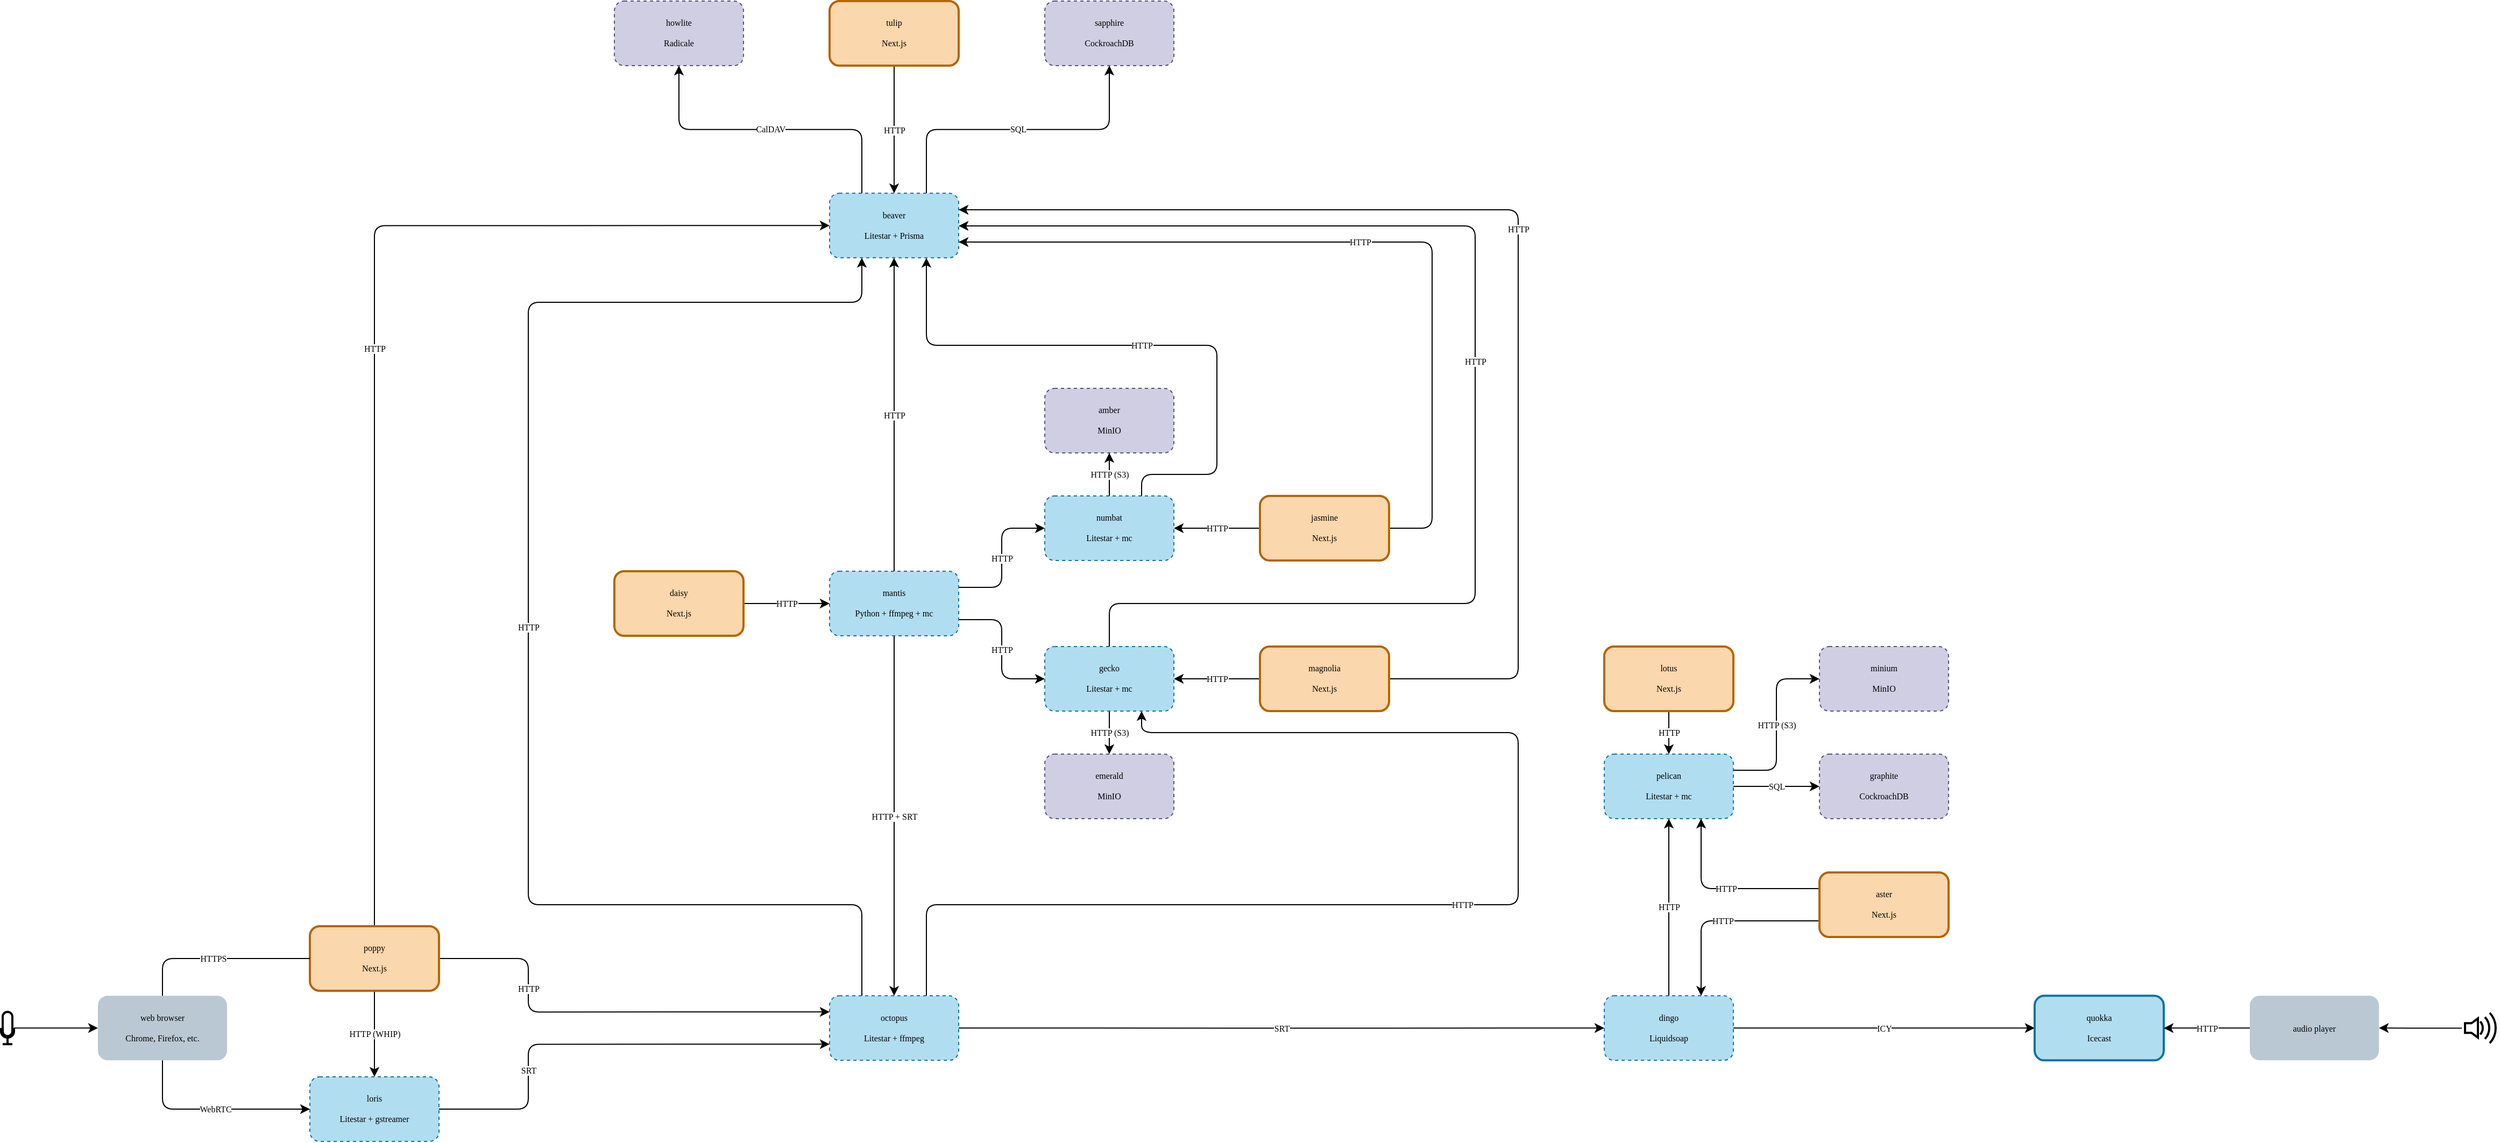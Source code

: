 <mxfile version="24.7.17">
  <diagram id="vTTbOwciC4PLX_VueyR0" name="Broadcast">
    <mxGraphModel dx="5400" dy="1068" grid="1" gridSize="10" guides="1" tooltips="1" connect="1" arrows="1" fold="1" page="1" pageScale="1" pageWidth="3300" pageHeight="2339" background="#FFFFFF" math="0" shadow="0">
      <root>
        <mxCell id="0" />
        <mxCell id="1" parent="0" />
        <mxCell id="9XDnjn4z7Z36OQ7EGYea-22" value="SRT" style="edgeStyle=orthogonalEdgeStyle;rounded=1;orthogonalLoop=1;jettySize=auto;html=1;fontSize=8;fontFamily=sans-serif;entryX=0;entryY=0.5;entryDx=0;entryDy=0;exitX=1;exitY=0.5;exitDx=0;exitDy=0;" parent="1" source="9XDnjn4z7Z36OQ7EGYea-4" target="9XDnjn4z7Z36OQ7EGYea-5" edge="1">
          <mxGeometry relative="1" as="geometry">
            <Array as="points">
              <mxPoint x="-1410" y="1635" />
              <mxPoint x="-1410" y="1635" />
            </Array>
            <mxPoint x="-1760" y="1620" as="sourcePoint" />
            <mxPoint x="-1040" y="1620" as="targetPoint" />
          </mxGeometry>
        </mxCell>
        <mxCell id="Bv5icjsMQ9rKxxcOkfzw-56" value="HTTP" style="edgeStyle=orthogonalEdgeStyle;rounded=1;orthogonalLoop=1;jettySize=auto;html=1;entryX=0.75;entryY=1;entryDx=0;entryDy=0;fontSize=8;fontFamily=sans-serif;exitX=0.75;exitY=0;exitDx=0;exitDy=0;" parent="1" source="9XDnjn4z7Z36OQ7EGYea-4" target="Bv5icjsMQ9rKxxcOkfzw-55" edge="1">
          <mxGeometry relative="1" as="geometry">
            <Array as="points">
              <mxPoint x="-1830" y="1520" />
              <mxPoint x="-1280" y="1520" />
              <mxPoint x="-1280" y="1360" />
              <mxPoint x="-1630" y="1360" />
            </Array>
          </mxGeometry>
        </mxCell>
        <mxCell id="eKNTtydE5deyMWjr258V-1" value="HTTP" style="edgeStyle=orthogonalEdgeStyle;rounded=1;orthogonalLoop=1;jettySize=auto;html=1;exitX=0.25;exitY=0;exitDx=0;exitDy=0;entryX=0.25;entryY=1;entryDx=0;entryDy=0;curved=0;fontFamily=sans-serif;fontSize=8;" parent="1" source="9XDnjn4z7Z36OQ7EGYea-4" target="6Z3Ub44W8wANlwYYrK5l-1" edge="1">
          <mxGeometry relative="1" as="geometry">
            <Array as="points">
              <mxPoint x="-1890" y="1520" />
              <mxPoint x="-2200" y="1520" />
              <mxPoint x="-2200" y="960" />
              <mxPoint x="-1890" y="960" />
            </Array>
          </mxGeometry>
        </mxCell>
        <mxCell id="9XDnjn4z7Z36OQ7EGYea-4" value="octopus&lt;br&gt;&lt;br&gt;Litestar + ffmpeg" style="rounded=1;whiteSpace=wrap;html=1;fontSize=8;fontFamily=sans-serif;dashed=1;fillColor=#b1ddf0;strokeColor=#10739e;" parent="1" vertex="1">
          <mxGeometry x="-1920" y="1604.67" width="120" height="60" as="geometry" />
        </mxCell>
        <mxCell id="9XDnjn4z7Z36OQ7EGYea-23" value="ICY" style="edgeStyle=orthogonalEdgeStyle;rounded=1;orthogonalLoop=1;jettySize=auto;html=1;entryX=0;entryY=0.5;entryDx=0;entryDy=0;fontSize=8;fontFamily=sans-serif;exitX=1;exitY=0.5;exitDx=0;exitDy=0;" parent="1" source="9XDnjn4z7Z36OQ7EGYea-5" target="9XDnjn4z7Z36OQ7EGYea-6" edge="1">
          <mxGeometry relative="1" as="geometry" />
        </mxCell>
        <mxCell id="gijSiJ1kWZIcr5wRInpQ-3" value="HTTP" style="edgeStyle=orthogonalEdgeStyle;rounded=1;orthogonalLoop=1;jettySize=auto;html=1;entryX=0.5;entryY=1;entryDx=0;entryDy=0;curved=0;fontFamily=sans-serif;fontSize=8;" parent="1" source="9XDnjn4z7Z36OQ7EGYea-5" target="gijSiJ1kWZIcr5wRInpQ-1" edge="1">
          <mxGeometry relative="1" as="geometry" />
        </mxCell>
        <mxCell id="9XDnjn4z7Z36OQ7EGYea-5" value="dingo&lt;br&gt;&lt;br&gt;Liquidsoap" style="rounded=1;whiteSpace=wrap;html=1;fontSize=8;fontFamily=sans-serif;dashed=1;fillColor=#b1ddf0;strokeColor=#10739e;" parent="1" vertex="1">
          <mxGeometry x="-1200" y="1604.67" width="120" height="60" as="geometry" />
        </mxCell>
        <mxCell id="9XDnjn4z7Z36OQ7EGYea-6" value="quokka&lt;br&gt;&lt;br style=&quot;font-size: 8px&quot;&gt;Icecast" style="rounded=1;whiteSpace=wrap;html=1;fontSize=8;fontFamily=sans-serif;strokeWidth=2;shadow=0;fillColor=#b1ddf0;strokeColor=#10739e;perimeterSpacing=0;glass=0;" parent="1" vertex="1">
          <mxGeometry x="-800" y="1604.67" width="120" height="60" as="geometry" />
        </mxCell>
        <mxCell id="9XDnjn4z7Z36OQ7EGYea-17" value="SRT" style="edgeStyle=orthogonalEdgeStyle;rounded=1;orthogonalLoop=1;jettySize=auto;html=1;fontSize=8;entryX=0;entryY=0.75;entryDx=0;entryDy=0;exitX=1;exitY=0.5;exitDx=0;exitDy=0;fontFamily=sans-serif;" parent="1" source="9XDnjn4z7Z36OQ7EGYea-7" target="9XDnjn4z7Z36OQ7EGYea-4" edge="1">
          <mxGeometry x="-0.438" relative="1" as="geometry">
            <Array as="points">
              <mxPoint x="-2200" y="1710" />
              <mxPoint x="-2200" y="1650" />
            </Array>
            <mxPoint as="offset" />
          </mxGeometry>
        </mxCell>
        <mxCell id="9XDnjn4z7Z36OQ7EGYea-7" value="loris&lt;br&gt;&lt;br&gt;Litestar + gstreamer" style="rounded=1;whiteSpace=wrap;html=1;fontSize=8;fontFamily=sans-serif;strokeWidth=1;shadow=0;fillColor=#b1ddf0;dashed=1;strokeColor=#10739e;" parent="1" vertex="1">
          <mxGeometry x="-2403" y="1680" width="120" height="60" as="geometry" />
        </mxCell>
        <mxCell id="eKNTtydE5deyMWjr258V-4" value="HTTP (WHIP)" style="edgeStyle=orthogonalEdgeStyle;rounded=1;orthogonalLoop=1;jettySize=auto;html=1;exitX=0.5;exitY=1;exitDx=0;exitDy=0;entryX=0.5;entryY=0;entryDx=0;entryDy=0;fontFamily=sans-serif;fontSize=8;curved=0;" parent="1" source="9XDnjn4z7Z36OQ7EGYea-10" target="9XDnjn4z7Z36OQ7EGYea-7" edge="1">
          <mxGeometry relative="1" as="geometry" />
        </mxCell>
        <mxCell id="eKNTtydE5deyMWjr258V-5" value="HTTP" style="edgeStyle=orthogonalEdgeStyle;rounded=1;orthogonalLoop=1;jettySize=auto;html=1;exitX=1;exitY=0.5;exitDx=0;exitDy=0;entryX=0;entryY=0.25;entryDx=0;entryDy=0;curved=0;fontFamily=sans-serif;fontSize=8;" parent="1" source="9XDnjn4z7Z36OQ7EGYea-10" target="9XDnjn4z7Z36OQ7EGYea-4" edge="1">
          <mxGeometry x="-0.465" relative="1" as="geometry">
            <Array as="points">
              <mxPoint x="-2200" y="1570" />
              <mxPoint x="-2200" y="1620" />
            </Array>
            <mxPoint as="offset" />
          </mxGeometry>
        </mxCell>
        <mxCell id="eKNTtydE5deyMWjr258V-6" value="HTTP" style="edgeStyle=orthogonalEdgeStyle;rounded=1;orthogonalLoop=1;jettySize=auto;html=1;exitX=0.5;exitY=0;exitDx=0;exitDy=0;entryX=0;entryY=0.5;entryDx=0;entryDy=0;curved=0;fontFamily=sans-serif;fontSize=8;" parent="1" source="9XDnjn4z7Z36OQ7EGYea-10" target="6Z3Ub44W8wANlwYYrK5l-1" edge="1">
          <mxGeometry relative="1" as="geometry">
            <Array as="points">
              <mxPoint x="-2343" y="889" />
            </Array>
          </mxGeometry>
        </mxCell>
        <mxCell id="9XDnjn4z7Z36OQ7EGYea-10" value="&lt;div&gt;poppy&lt;/div&gt;&lt;br&gt;Next.js" style="rounded=1;whiteSpace=wrap;html=1;fontSize=8;fontFamily=sans-serif;strokeWidth=2;shadow=0;fillColor=#fad7ac;strokeColor=#b46504;" parent="1" vertex="1">
          <mxGeometry x="-2403" y="1540" width="120" height="60" as="geometry" />
        </mxCell>
        <mxCell id="Bv5icjsMQ9rKxxcOkfzw-53" value="WebRTC" style="edgeStyle=orthogonalEdgeStyle;rounded=1;orthogonalLoop=1;jettySize=auto;html=1;entryX=0;entryY=0.5;entryDx=0;entryDy=0;fontFamily=sans-serif;exitX=0.5;exitY=1;exitDx=0;exitDy=0;fontSize=8;" parent="1" source="9XDnjn4z7Z36OQ7EGYea-29" target="9XDnjn4z7Z36OQ7EGYea-7" edge="1">
          <mxGeometry x="0.037" relative="1" as="geometry">
            <mxPoint as="offset" />
          </mxGeometry>
        </mxCell>
        <mxCell id="9XDnjn4z7Z36OQ7EGYea-39" value="" style="html=1;verticalLabelPosition=bottom;align=center;labelBackgroundColor=#ffffff;verticalAlign=top;strokeWidth=2;strokeColor=#000000;shadow=0;dashed=0;shape=mxgraph.ios7.icons.microphone;rounded=1;fontSize=8;fillColor=none;fontFamily=sans-serif;" parent="1" vertex="1">
          <mxGeometry x="-2690" y="1619.6" width="12" height="30" as="geometry" />
        </mxCell>
        <mxCell id="9XDnjn4z7Z36OQ7EGYea-40" style="edgeStyle=orthogonalEdgeStyle;rounded=1;orthogonalLoop=1;jettySize=auto;html=1;fontSize=8;fontFamily=sans-serif;entryX=0;entryY=0.5;entryDx=0;entryDy=0;" parent="1" source="9XDnjn4z7Z36OQ7EGYea-39" target="9XDnjn4z7Z36OQ7EGYea-29" edge="1">
          <mxGeometry relative="1" as="geometry">
            <mxPoint x="-2440" y="1795" as="targetPoint" />
          </mxGeometry>
        </mxCell>
        <mxCell id="9XDnjn4z7Z36OQ7EGYea-46" value="" style="edgeStyle=orthogonalEdgeStyle;rounded=1;orthogonalLoop=1;jettySize=auto;html=1;entryX=1;entryY=0.5;entryDx=0;entryDy=0;fontSize=8;fontFamily=sans-serif;exitX=-0.097;exitY=0.506;exitDx=0;exitDy=0;exitPerimeter=0;" parent="1" source="9XDnjn4z7Z36OQ7EGYea-42" target="gijSiJ1kWZIcr5wRInpQ-13" edge="1">
          <mxGeometry relative="1" as="geometry">
            <Array as="points" />
            <mxPoint x="-763" y="1772.5" as="sourcePoint" />
          </mxGeometry>
        </mxCell>
        <mxCell id="Bv5icjsMQ9rKxxcOkfzw-58" value="HTTP (S3)" style="edgeStyle=orthogonalEdgeStyle;rounded=1;orthogonalLoop=1;jettySize=auto;html=1;entryX=0.5;entryY=0;entryDx=0;entryDy=0;fontSize=8;fontFamily=sans-serif;exitX=0.5;exitY=1;exitDx=0;exitDy=0;" parent="1" source="Bv5icjsMQ9rKxxcOkfzw-55" target="Bv5icjsMQ9rKxxcOkfzw-57" edge="1">
          <mxGeometry relative="1" as="geometry" />
        </mxCell>
        <mxCell id="eKNTtydE5deyMWjr258V-3" value="HTTP" style="edgeStyle=orthogonalEdgeStyle;rounded=1;orthogonalLoop=1;jettySize=auto;html=1;exitX=0.5;exitY=0;exitDx=0;exitDy=0;entryX=1;entryY=0.5;entryDx=0;entryDy=0;curved=0;fontSize=8;fontFamily=sans-serif;" parent="1" source="Bv5icjsMQ9rKxxcOkfzw-55" target="6Z3Ub44W8wANlwYYrK5l-1" edge="1">
          <mxGeometry relative="1" as="geometry">
            <Array as="points">
              <mxPoint x="-1660" y="1240" />
              <mxPoint x="-1320" y="1240" />
              <mxPoint x="-1320" y="889" />
              <mxPoint x="-1800" y="889" />
            </Array>
          </mxGeometry>
        </mxCell>
        <mxCell id="Bv5icjsMQ9rKxxcOkfzw-55" value="gecko&lt;br&gt;&lt;div&gt;&lt;br&gt;&lt;/div&gt;&lt;div&gt;Litestar + mc&lt;br&gt;&lt;/div&gt;" style="rounded=1;whiteSpace=wrap;html=1;fontSize=8;fontFamily=sans-serif;dashed=1;fillColor=#b1ddf0;strokeColor=#10739e;" parent="1" vertex="1">
          <mxGeometry x="-1720" y="1280" width="120" height="60" as="geometry" />
        </mxCell>
        <mxCell id="Bv5icjsMQ9rKxxcOkfzw-57" value="&lt;div&gt;emerald&lt;/div&gt;&lt;br&gt;MinIO" style="rounded=1;whiteSpace=wrap;html=1;fontSize=8;fontFamily=sans-serif;dashed=1;fillColor=#d0cee2;strokeColor=#56517e;" parent="1" vertex="1">
          <mxGeometry x="-1720" y="1380" width="120" height="60" as="geometry" />
        </mxCell>
        <mxCell id="Bv5icjsMQ9rKxxcOkfzw-61" value="HTTP" style="edgeStyle=orthogonalEdgeStyle;rounded=1;orthogonalLoop=1;jettySize=auto;html=1;fontSize=8;fontFamily=sans-serif;entryX=0;entryY=0.5;entryDx=0;entryDy=0;exitX=1;exitY=0.75;exitDx=0;exitDy=0;" parent="1" source="Bv5icjsMQ9rKxxcOkfzw-60" target="Bv5icjsMQ9rKxxcOkfzw-55" edge="1">
          <mxGeometry relative="1" as="geometry">
            <Array as="points" />
          </mxGeometry>
        </mxCell>
        <mxCell id="Bv5icjsMQ9rKxxcOkfzw-62" value="HTTP + SRT" style="edgeStyle=orthogonalEdgeStyle;rounded=1;orthogonalLoop=1;jettySize=auto;html=1;fontSize=8;fontFamily=sans-serif;entryX=0.5;entryY=0;entryDx=0;entryDy=0;exitX=0.5;exitY=1;exitDx=0;exitDy=0;" parent="1" source="Bv5icjsMQ9rKxxcOkfzw-60" target="9XDnjn4z7Z36OQ7EGYea-4" edge="1">
          <mxGeometry relative="1" as="geometry">
            <Array as="points">
              <mxPoint x="-1860" y="1530" />
              <mxPoint x="-1860" y="1530" />
            </Array>
          </mxGeometry>
        </mxCell>
        <mxCell id="6Z3Ub44W8wANlwYYrK5l-6" value="HTTP" style="edgeStyle=orthogonalEdgeStyle;rounded=1;orthogonalLoop=1;jettySize=auto;html=1;exitX=0.5;exitY=0;exitDx=0;exitDy=0;entryX=0.5;entryY=1;entryDx=0;entryDy=0;fontFamily=sans-serif;fontSize=8;" parent="1" source="Bv5icjsMQ9rKxxcOkfzw-60" target="6Z3Ub44W8wANlwYYrK5l-1" edge="1">
          <mxGeometry relative="1" as="geometry">
            <Array as="points" />
            <mxPoint x="-1860" y="1190" as="sourcePoint" />
          </mxGeometry>
        </mxCell>
        <mxCell id="gijSiJ1kWZIcr5wRInpQ-19" value="HTTP" style="edgeStyle=orthogonalEdgeStyle;rounded=1;orthogonalLoop=1;jettySize=auto;html=1;exitX=1;exitY=0.25;exitDx=0;exitDy=0;entryX=0;entryY=0.5;entryDx=0;entryDy=0;curved=0;fontFamily=sans-serif;fontSize=8;" parent="1" source="Bv5icjsMQ9rKxxcOkfzw-60" target="gijSiJ1kWZIcr5wRInpQ-20" edge="1">
          <mxGeometry relative="1" as="geometry">
            <mxPoint x="-1800" y="1205" as="sourcePoint" />
          </mxGeometry>
        </mxCell>
        <mxCell id="Bv5icjsMQ9rKxxcOkfzw-60" value="mantis&lt;br&gt;&lt;br&gt;Python + ffmpeg + mc" style="rounded=1;whiteSpace=wrap;html=1;fontSize=8;fontFamily=sans-serif;dashed=1;fillColor=#b1ddf0;strokeColor=#10739e;" parent="1" vertex="1">
          <mxGeometry x="-1920" y="1210" width="120" height="60" as="geometry" />
        </mxCell>
        <mxCell id="6Z3Ub44W8wANlwYYrK5l-4" value="SQL" style="edgeStyle=orthogonalEdgeStyle;rounded=1;orthogonalLoop=1;jettySize=auto;html=1;fontFamily=sans-serif;fontSize=8;exitX=0.75;exitY=0;exitDx=0;exitDy=0;entryX=0.5;entryY=1;entryDx=0;entryDy=0;" parent="1" source="6Z3Ub44W8wANlwYYrK5l-1" target="6Z3Ub44W8wANlwYYrK5l-2" edge="1">
          <mxGeometry relative="1" as="geometry" />
        </mxCell>
        <mxCell id="6Z3Ub44W8wANlwYYrK5l-15" value="CalDAV" style="edgeStyle=orthogonalEdgeStyle;rounded=1;orthogonalLoop=1;jettySize=auto;html=1;fontFamily=sans-serif;fontSize=8;exitX=0.25;exitY=0;exitDx=0;exitDy=0;entryX=0.5;entryY=1;entryDx=0;entryDy=0;" parent="1" source="6Z3Ub44W8wANlwYYrK5l-1" target="6Z3Ub44W8wANlwYYrK5l-14" edge="1">
          <mxGeometry relative="1" as="geometry" />
        </mxCell>
        <mxCell id="6Z3Ub44W8wANlwYYrK5l-1" value="beaver&lt;br&gt;&lt;br&gt;Litestar + Prisma" style="rounded=1;whiteSpace=wrap;html=1;fontSize=8;fontFamily=sans-serif;dashed=1;fillColor=#b1ddf0;strokeColor=#10739e;" parent="1" vertex="1">
          <mxGeometry x="-1920" y="858.67" width="120" height="60" as="geometry" />
        </mxCell>
        <mxCell id="6Z3Ub44W8wANlwYYrK5l-2" value="sapphire&lt;br&gt;&lt;br&gt;CockroachDB" style="rounded=1;whiteSpace=wrap;html=1;fontSize=8;fontFamily=sans-serif;dashed=1;fillColor=#d0cee2;strokeColor=#56517e;" parent="1" vertex="1">
          <mxGeometry x="-1720" y="680.0" width="120" height="60" as="geometry" />
        </mxCell>
        <mxCell id="9XDnjn4z7Z36OQ7EGYea-29" value="web browser&lt;br style=&quot;font-size: 8px&quot;&gt;&lt;br style=&quot;font-size: 8px&quot;&gt;Chrome, Firefox, etc." style="rounded=1;whiteSpace=wrap;html=1;fontSize=8;fontFamily=sans-serif;shadow=0;glass=0;sketch=0;perimeterSpacing=0;strokeWidth=1;dashed=1;fillColor=#bac8d3;strokeColor=none;" parent="1" vertex="1">
          <mxGeometry x="-2600" y="1604.67" width="120" height="60" as="geometry" />
        </mxCell>
        <mxCell id="6Z3Ub44W8wANlwYYrK5l-10" value="HTTPS" style="edgeStyle=orthogonalEdgeStyle;rounded=1;orthogonalLoop=1;jettySize=auto;html=1;fontSize=8;fontFamily=sans-serif;endArrow=none;entryX=0.5;entryY=0;entryDx=0;entryDy=0;labelBackgroundColor=default;labelBorderColor=none;textShadow=0;spacing=2;spacingTop=0;" parent="1" source="9XDnjn4z7Z36OQ7EGYea-10" target="9XDnjn4z7Z36OQ7EGYea-29" edge="1">
          <mxGeometry x="0.047" relative="1" as="geometry">
            <mxPoint x="-2343" y="1530.0" as="sourcePoint" />
            <mxPoint x="-2343" y="1413.5" as="targetPoint" />
            <mxPoint as="offset" />
          </mxGeometry>
        </mxCell>
        <mxCell id="6Z3Ub44W8wANlwYYrK5l-14" value="howlite&lt;br&gt;&lt;br&gt;Radicale" style="rounded=1;whiteSpace=wrap;html=1;fontSize=8;fontFamily=sans-serif;dashed=1;fillColor=#d0cee2;strokeColor=#56517e;" parent="1" vertex="1">
          <mxGeometry x="-2120" y="680.0" width="120" height="60" as="geometry" />
        </mxCell>
        <mxCell id="9XDnjn4z7Z36OQ7EGYea-42" value="" style="html=1;verticalLabelPosition=bottom;align=center;labelBackgroundColor=#ffffff;verticalAlign=top;strokeWidth=2;strokeColor=#000000;shadow=0;dashed=0;shape=mxgraph.ios7.icons.volume_2;pointerEvents=1;rounded=1;fontSize=8;fillColor=none;fontFamily=sans-serif;" parent="1" vertex="1">
          <mxGeometry x="-400" y="1620.5" width="30.3" height="28.2" as="geometry" />
        </mxCell>
        <mxCell id="tyGRLq81KVC3bPSc01uk-2" value="HTTP" style="edgeStyle=orthogonalEdgeStyle;rounded=1;orthogonalLoop=1;jettySize=auto;html=1;entryX=0;entryY=0.5;entryDx=0;entryDy=0;fontFamily=sans-serif;fontSize=8;curved=0;" parent="1" source="tyGRLq81KVC3bPSc01uk-1" target="Bv5icjsMQ9rKxxcOkfzw-60" edge="1">
          <mxGeometry relative="1" as="geometry" />
        </mxCell>
        <mxCell id="tyGRLq81KVC3bPSc01uk-1" value="daisy&lt;br&gt;&lt;br&gt;Next.js" style="rounded=1;whiteSpace=wrap;html=1;fontSize=8;fontFamily=sans-serif;fillColor=#fad7ac;strokeColor=#b46504;strokeWidth=2;" parent="1" vertex="1">
          <mxGeometry x="-2120" y="1210" width="120" height="60" as="geometry" />
        </mxCell>
        <mxCell id="gijSiJ1kWZIcr5wRInpQ-4" value="SQL" style="edgeStyle=orthogonalEdgeStyle;rounded=1;orthogonalLoop=1;jettySize=auto;html=1;entryX=0;entryY=0.5;entryDx=0;entryDy=0;curved=0;fontFamily=sans-serif;fontSize=8;" parent="1" source="gijSiJ1kWZIcr5wRInpQ-1" target="gijSiJ1kWZIcr5wRInpQ-2" edge="1">
          <mxGeometry relative="1" as="geometry" />
        </mxCell>
        <mxCell id="3GXKlYnhZn6TPxYc-GF4-2" value="HTTP (S3)" style="edgeStyle=orthogonalEdgeStyle;rounded=1;orthogonalLoop=1;jettySize=auto;html=1;exitX=1;exitY=0.25;exitDx=0;exitDy=0;entryX=0;entryY=0.5;entryDx=0;entryDy=0;curved=0;fontFamily=sans-serif;fontSize=8;" parent="1" source="gijSiJ1kWZIcr5wRInpQ-1" target="3GXKlYnhZn6TPxYc-GF4-1" edge="1">
          <mxGeometry relative="1" as="geometry" />
        </mxCell>
        <mxCell id="gijSiJ1kWZIcr5wRInpQ-1" value="pelican&lt;br&gt;&lt;br&gt;Litestar + mc" style="rounded=1;whiteSpace=wrap;html=1;fontSize=8;fontFamily=sans-serif;dashed=1;fillColor=#b1ddf0;strokeColor=#10739e;" parent="1" vertex="1">
          <mxGeometry x="-1200" y="1380" width="120" height="60" as="geometry" />
        </mxCell>
        <mxCell id="gijSiJ1kWZIcr5wRInpQ-2" value="&lt;div&gt;graphite&lt;/div&gt;&lt;div&gt;&lt;br&gt;&lt;/div&gt;&lt;div&gt;CockroachDB&lt;br&gt;&lt;/div&gt;" style="rounded=1;whiteSpace=wrap;html=1;fontSize=8;fontFamily=sans-serif;dashed=1;fillColor=#d0cee2;strokeColor=#56517e;" parent="1" vertex="1">
          <mxGeometry x="-1000" y="1380" width="120" height="60" as="geometry" />
        </mxCell>
        <mxCell id="gijSiJ1kWZIcr5wRInpQ-11" value="HTTP" style="edgeStyle=orthogonalEdgeStyle;rounded=1;orthogonalLoop=1;jettySize=auto;html=1;entryX=0.5;entryY=0;entryDx=0;entryDy=0;fontFamily=sans-serif;fontSize=8;curved=0;" parent="1" source="gijSiJ1kWZIcr5wRInpQ-10" target="6Z3Ub44W8wANlwYYrK5l-1" edge="1">
          <mxGeometry relative="1" as="geometry" />
        </mxCell>
        <mxCell id="gijSiJ1kWZIcr5wRInpQ-10" value="tulip&lt;br&gt;&lt;br&gt;Next.js" style="rounded=1;whiteSpace=wrap;html=1;fontSize=8;fontFamily=sans-serif;fillColor=#fad7ac;strokeColor=#b46504;strokeWidth=2;" parent="1" vertex="1">
          <mxGeometry x="-1920" y="680" width="120" height="60" as="geometry" />
        </mxCell>
        <mxCell id="gijSiJ1kWZIcr5wRInpQ-14" value="HTTP" style="edgeStyle=orthogonalEdgeStyle;rounded=1;orthogonalLoop=1;jettySize=auto;html=1;fontFamily=sans-serif;fontSize=8;curved=0;" parent="1" source="gijSiJ1kWZIcr5wRInpQ-13" target="9XDnjn4z7Z36OQ7EGYea-6" edge="1">
          <mxGeometry relative="1" as="geometry" />
        </mxCell>
        <mxCell id="gijSiJ1kWZIcr5wRInpQ-13" value="audio player" style="rounded=1;whiteSpace=wrap;html=1;fontSize=8;fontFamily=sans-serif;shadow=0;glass=0;sketch=0;perimeterSpacing=0;strokeWidth=1;dashed=1;fillColor=#bac8d3;strokeColor=none;" parent="1" vertex="1">
          <mxGeometry x="-600" y="1604.6" width="120" height="60" as="geometry" />
        </mxCell>
        <mxCell id="gijSiJ1kWZIcr5wRInpQ-18" value="amber&lt;br&gt;&lt;br&gt;MinIO" style="rounded=1;whiteSpace=wrap;html=1;fontSize=8;fontFamily=sans-serif;dashed=1;fillColor=#d0cee2;strokeColor=#56517e;" parent="1" vertex="1">
          <mxGeometry x="-1720" y="1040" width="120" height="60" as="geometry" />
        </mxCell>
        <mxCell id="gijSiJ1kWZIcr5wRInpQ-21" value="HTTP (S3)" style="edgeStyle=orthogonalEdgeStyle;rounded=1;orthogonalLoop=1;jettySize=auto;html=1;entryX=0.5;entryY=1;entryDx=0;entryDy=0;fontFamily=sans-serif;fontSize=8;curved=0;" parent="1" source="gijSiJ1kWZIcr5wRInpQ-20" target="gijSiJ1kWZIcr5wRInpQ-18" edge="1">
          <mxGeometry relative="1" as="geometry" />
        </mxCell>
        <mxCell id="gijSiJ1kWZIcr5wRInpQ-28" value="HTTP" style="edgeStyle=orthogonalEdgeStyle;rounded=1;orthogonalLoop=1;jettySize=auto;html=1;exitX=0.75;exitY=0;exitDx=0;exitDy=0;entryX=0.75;entryY=1;entryDx=0;entryDy=0;fontFamily=sans-serif;fontSize=8;curved=0;" parent="1" source="gijSiJ1kWZIcr5wRInpQ-20" target="6Z3Ub44W8wANlwYYrK5l-1" edge="1">
          <mxGeometry relative="1" as="geometry">
            <Array as="points">
              <mxPoint x="-1630" y="1120" />
              <mxPoint x="-1560" y="1120" />
              <mxPoint x="-1560" y="1000" />
              <mxPoint x="-1830" y="1000" />
            </Array>
          </mxGeometry>
        </mxCell>
        <mxCell id="gijSiJ1kWZIcr5wRInpQ-20" value="numbat&lt;br&gt;&lt;div&gt;&lt;br&gt;&lt;/div&gt;&lt;div&gt;Litestar + mc&lt;br&gt;&lt;/div&gt;" style="rounded=1;whiteSpace=wrap;html=1;fontSize=8;fontFamily=sans-serif;dashed=1;fillColor=#b1ddf0;strokeColor=#10739e;" parent="1" vertex="1">
          <mxGeometry x="-1720" y="1140" width="120" height="60" as="geometry" />
        </mxCell>
        <mxCell id="gijSiJ1kWZIcr5wRInpQ-24" value="HTTP" style="edgeStyle=orthogonalEdgeStyle;rounded=1;orthogonalLoop=1;jettySize=auto;html=1;entryX=1;entryY=0.5;entryDx=0;entryDy=0;fontFamily=sans-serif;fontSize=8;curved=0;" parent="1" source="gijSiJ1kWZIcr5wRInpQ-22" target="Bv5icjsMQ9rKxxcOkfzw-55" edge="1">
          <mxGeometry relative="1" as="geometry" />
        </mxCell>
        <mxCell id="gijSiJ1kWZIcr5wRInpQ-26" value="HTTP" style="edgeStyle=orthogonalEdgeStyle;rounded=1;orthogonalLoop=1;jettySize=auto;html=1;entryX=1;entryY=0.25;entryDx=0;entryDy=0;curved=0;exitX=1;exitY=0.5;exitDx=0;exitDy=0;fontFamily=sans-serif;fontSize=8;" parent="1" source="gijSiJ1kWZIcr5wRInpQ-22" target="6Z3Ub44W8wANlwYYrK5l-1" edge="1">
          <mxGeometry relative="1" as="geometry">
            <Array as="points">
              <mxPoint x="-1280" y="1310" />
              <mxPoint x="-1280" y="874" />
              <mxPoint x="-1800" y="874" />
            </Array>
          </mxGeometry>
        </mxCell>
        <mxCell id="gijSiJ1kWZIcr5wRInpQ-22" value="magnolia&lt;br&gt;&lt;br&gt;Next.js" style="rounded=1;whiteSpace=wrap;html=1;fontSize=8;fontFamily=sans-serif;fillColor=#fad7ac;strokeColor=#b46504;strokeWidth=2;" parent="1" vertex="1">
          <mxGeometry x="-1520" y="1280" width="120" height="60" as="geometry" />
        </mxCell>
        <mxCell id="gijSiJ1kWZIcr5wRInpQ-25" value="HTTP" style="edgeStyle=orthogonalEdgeStyle;rounded=1;orthogonalLoop=1;jettySize=auto;html=1;entryX=1;entryY=0.5;entryDx=0;entryDy=0;fontFamily=sans-serif;fontSize=8;curved=0;" parent="1" source="gijSiJ1kWZIcr5wRInpQ-23" target="gijSiJ1kWZIcr5wRInpQ-20" edge="1">
          <mxGeometry relative="1" as="geometry" />
        </mxCell>
        <mxCell id="gijSiJ1kWZIcr5wRInpQ-27" value="HTTP" style="edgeStyle=orthogonalEdgeStyle;rounded=1;orthogonalLoop=1;jettySize=auto;html=1;entryX=1;entryY=0.75;entryDx=0;entryDy=0;curved=0;fontFamily=sans-serif;fontSize=8;" parent="1" source="gijSiJ1kWZIcr5wRInpQ-23" target="6Z3Ub44W8wANlwYYrK5l-1" edge="1">
          <mxGeometry relative="1" as="geometry">
            <Array as="points">
              <mxPoint x="-1360" y="1170" />
              <mxPoint x="-1360" y="904" />
              <mxPoint x="-1800" y="904" />
            </Array>
          </mxGeometry>
        </mxCell>
        <mxCell id="gijSiJ1kWZIcr5wRInpQ-23" value="jasmine&lt;br&gt;&lt;br&gt;Next.js" style="rounded=1;whiteSpace=wrap;html=1;fontSize=8;fontFamily=sans-serif;fillColor=#fad7ac;strokeColor=#b46504;strokeWidth=2;" parent="1" vertex="1">
          <mxGeometry x="-1520" y="1140" width="120" height="60" as="geometry" />
        </mxCell>
        <mxCell id="gijSiJ1kWZIcr5wRInpQ-30" value="HTTP" style="edgeStyle=orthogonalEdgeStyle;rounded=1;orthogonalLoop=1;jettySize=auto;html=1;entryX=0.5;entryY=0;entryDx=0;entryDy=0;fontFamily=sans-serif;fontSize=8;curved=0;" parent="1" source="gijSiJ1kWZIcr5wRInpQ-29" target="gijSiJ1kWZIcr5wRInpQ-1" edge="1">
          <mxGeometry relative="1" as="geometry" />
        </mxCell>
        <mxCell id="gijSiJ1kWZIcr5wRInpQ-29" value="lotus&lt;br&gt;&lt;br&gt;Next.js" style="rounded=1;whiteSpace=wrap;html=1;fontSize=8;fontFamily=sans-serif;fillColor=#fad7ac;strokeColor=#b46504;strokeWidth=2;" parent="1" vertex="1">
          <mxGeometry x="-1200" y="1280" width="120" height="60" as="geometry" />
        </mxCell>
        <mxCell id="3GXKlYnhZn6TPxYc-GF4-1" value="&lt;div&gt;minium&lt;/div&gt;&lt;br&gt;MinIO" style="rounded=1;whiteSpace=wrap;html=1;fontSize=8;fontFamily=sans-serif;dashed=1;fillColor=#d0cee2;strokeColor=#56517e;" parent="1" vertex="1">
          <mxGeometry x="-1000" y="1280" width="120" height="60" as="geometry" />
        </mxCell>
        <mxCell id="ySKf3jksy1qhbeNg3cOb-2" value="HTTP" style="edgeStyle=orthogonalEdgeStyle;rounded=1;orthogonalLoop=1;jettySize=auto;html=1;exitX=0;exitY=0.75;exitDx=0;exitDy=0;entryX=0.75;entryY=0;entryDx=0;entryDy=0;fontFamily=sans-serif;fontSize=8;curved=0;" parent="1" source="ySKf3jksy1qhbeNg3cOb-1" target="9XDnjn4z7Z36OQ7EGYea-5" edge="1">
          <mxGeometry relative="1" as="geometry" />
        </mxCell>
        <mxCell id="ySKf3jksy1qhbeNg3cOb-3" value="HTTP" style="edgeStyle=orthogonalEdgeStyle;rounded=1;orthogonalLoop=1;jettySize=auto;html=1;exitX=0;exitY=0.25;exitDx=0;exitDy=0;entryX=0.75;entryY=1;entryDx=0;entryDy=0;curved=0;fontFamily=sans-serif;fontSize=8;" parent="1" source="ySKf3jksy1qhbeNg3cOb-1" target="gijSiJ1kWZIcr5wRInpQ-1" edge="1">
          <mxGeometry relative="1" as="geometry" />
        </mxCell>
        <mxCell id="ySKf3jksy1qhbeNg3cOb-1" value="aster&lt;br&gt;&lt;br&gt;Next.js" style="rounded=1;whiteSpace=wrap;html=1;fontSize=8;fontFamily=sans-serif;fillColor=#fad7ac;strokeColor=#b46504;strokeWidth=2;" parent="1" vertex="1">
          <mxGeometry x="-1000" y="1490" width="120" height="60" as="geometry" />
        </mxCell>
      </root>
    </mxGraphModel>
  </diagram>
</mxfile>
